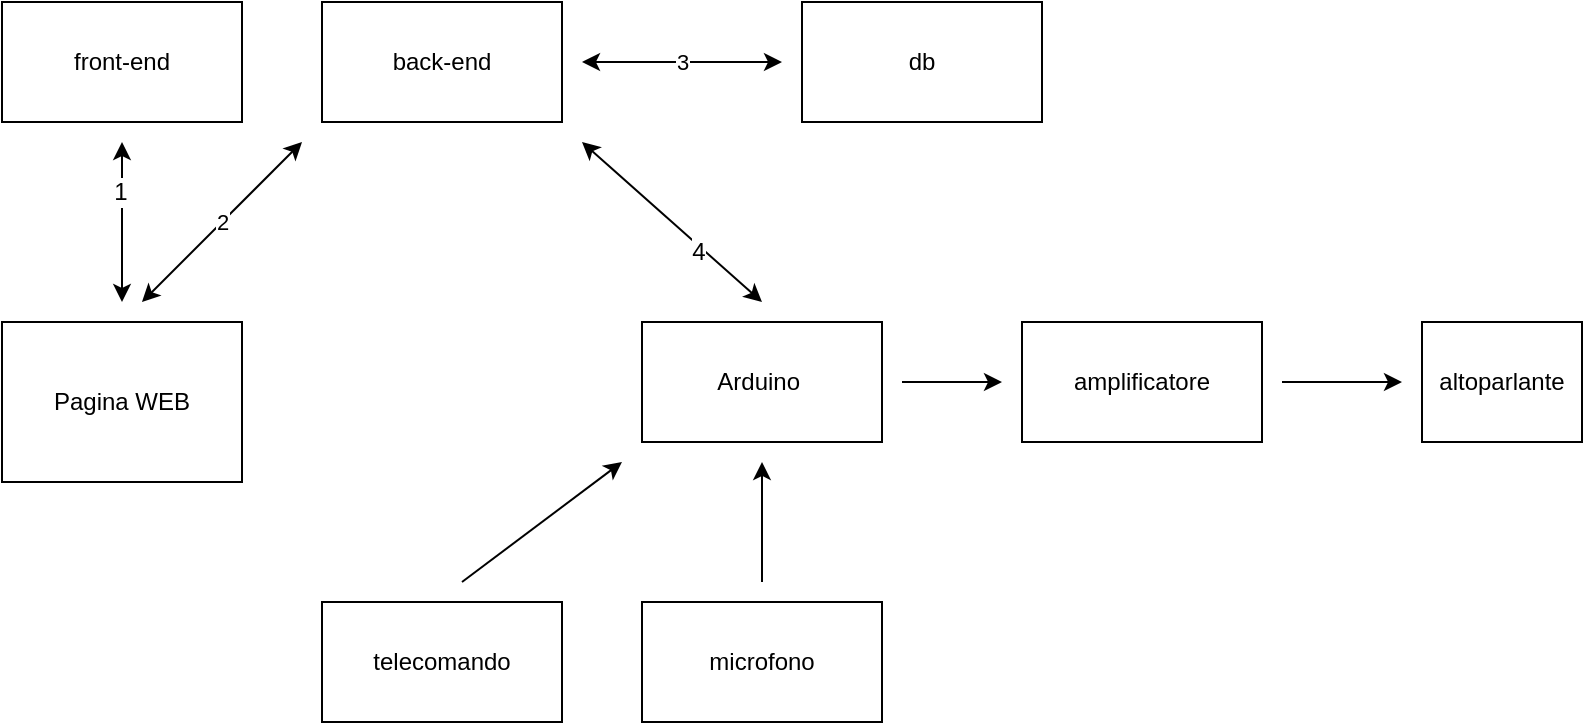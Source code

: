 <mxfile pages="1" version="11.2.4" type="github"><diagram id="GBmZ81zMhnk-tfJnijHK" name="Page-1"><mxGraphModel dx="1426" dy="964" grid="1" gridSize="10" guides="1" tooltips="1" connect="1" arrows="1" fold="1" page="1" pageScale="1" pageWidth="850" pageHeight="1100" math="0" shadow="0"><root><mxCell id="0"/><mxCell id="1" parent="0"/><mxCell id="MAP8RoxVUS0iHvaI5F99-1" value="Pagina WEB" style="rounded=0;whiteSpace=wrap;html=1;" vertex="1" parent="1"><mxGeometry x="40" y="280" width="120" height="80" as="geometry"/></mxCell><mxCell id="MAP8RoxVUS0iHvaI5F99-2" value="front-end" style="rounded=0;whiteSpace=wrap;html=1;" vertex="1" parent="1"><mxGeometry x="40" y="120" width="120" height="60" as="geometry"/></mxCell><mxCell id="MAP8RoxVUS0iHvaI5F99-3" value="back-end" style="rounded=0;whiteSpace=wrap;html=1;" vertex="1" parent="1"><mxGeometry x="200" y="120" width="120" height="60" as="geometry"/></mxCell><mxCell id="MAP8RoxVUS0iHvaI5F99-4" value="db" style="rounded=0;whiteSpace=wrap;html=1;" vertex="1" parent="1"><mxGeometry x="440" y="120" width="120" height="60" as="geometry"/></mxCell><mxCell id="MAP8RoxVUS0iHvaI5F99-5" value="Arduino&amp;nbsp;" style="rounded=0;whiteSpace=wrap;html=1;" vertex="1" parent="1"><mxGeometry x="360" y="280" width="120" height="60" as="geometry"/></mxCell><mxCell id="MAP8RoxVUS0iHvaI5F99-7" value="" style="endArrow=classic;startArrow=classic;html=1;" edge="1" parent="1"><mxGeometry width="50" height="50" relative="1" as="geometry"><mxPoint x="100" y="270" as="sourcePoint"/><mxPoint x="100" y="190" as="targetPoint"/></mxGeometry></mxCell><mxCell id="MAP8RoxVUS0iHvaI5F99-9" value="1" style="text;html=1;resizable=0;points=[];align=center;verticalAlign=middle;labelBackgroundColor=#ffffff;" vertex="1" connectable="0" parent="MAP8RoxVUS0iHvaI5F99-7"><mxGeometry x="0.375" y="1" relative="1" as="geometry"><mxPoint as="offset"/></mxGeometry></mxCell><mxCell id="MAP8RoxVUS0iHvaI5F99-8" value="2" style="endArrow=classic;startArrow=classic;html=1;" edge="1" parent="1"><mxGeometry width="50" height="50" relative="1" as="geometry"><mxPoint x="110" y="270" as="sourcePoint"/><mxPoint x="190" y="190" as="targetPoint"/></mxGeometry></mxCell><mxCell id="MAP8RoxVUS0iHvaI5F99-10" value="3" style="endArrow=classic;startArrow=classic;html=1;" edge="1" parent="1"><mxGeometry width="50" height="50" relative="1" as="geometry"><mxPoint x="330" y="150" as="sourcePoint"/><mxPoint x="430" y="150" as="targetPoint"/></mxGeometry></mxCell><mxCell id="MAP8RoxVUS0iHvaI5F99-12" value="" style="endArrow=classic;startArrow=classic;html=1;" edge="1" parent="1"><mxGeometry width="50" height="50" relative="1" as="geometry"><mxPoint x="420" y="270" as="sourcePoint"/><mxPoint x="330" y="190" as="targetPoint"/></mxGeometry></mxCell><mxCell id="MAP8RoxVUS0iHvaI5F99-13" value="4" style="text;html=1;resizable=0;points=[];align=center;verticalAlign=middle;labelBackgroundColor=#ffffff;" vertex="1" connectable="0" parent="MAP8RoxVUS0iHvaI5F99-12"><mxGeometry x="-0.315" y="3" relative="1" as="geometry"><mxPoint as="offset"/></mxGeometry></mxCell><mxCell id="MAP8RoxVUS0iHvaI5F99-14" value="amplificatore" style="rounded=0;whiteSpace=wrap;html=1;" vertex="1" parent="1"><mxGeometry x="550" y="280" width="120" height="60" as="geometry"/></mxCell><mxCell id="MAP8RoxVUS0iHvaI5F99-19" value="" style="endArrow=classic;html=1;" edge="1" parent="1"><mxGeometry width="50" height="50" relative="1" as="geometry"><mxPoint x="490" y="310" as="sourcePoint"/><mxPoint x="540" y="310" as="targetPoint"/></mxGeometry></mxCell><mxCell id="MAP8RoxVUS0iHvaI5F99-20" value="altoparlante" style="rounded=0;whiteSpace=wrap;html=1;" vertex="1" parent="1"><mxGeometry x="750" y="280" width="80" height="60" as="geometry"/></mxCell><mxCell id="MAP8RoxVUS0iHvaI5F99-21" value="" style="endArrow=classic;html=1;" edge="1" parent="1"><mxGeometry width="50" height="50" relative="1" as="geometry"><mxPoint x="680" y="310" as="sourcePoint"/><mxPoint x="740" y="310" as="targetPoint"/></mxGeometry></mxCell><mxCell id="MAP8RoxVUS0iHvaI5F99-28" value="microfono" style="rounded=0;whiteSpace=wrap;html=1;" vertex="1" parent="1"><mxGeometry x="360" y="420" width="120" height="60" as="geometry"/></mxCell><mxCell id="MAP8RoxVUS0iHvaI5F99-29" value="" style="endArrow=classic;html=1;" edge="1" parent="1"><mxGeometry width="50" height="50" relative="1" as="geometry"><mxPoint x="420" y="410" as="sourcePoint"/><mxPoint x="420" y="350" as="targetPoint"/></mxGeometry></mxCell><mxCell id="MAP8RoxVUS0iHvaI5F99-30" value="" style="endArrow=classic;html=1;" edge="1" parent="1"><mxGeometry width="50" height="50" relative="1" as="geometry"><mxPoint x="270" y="410" as="sourcePoint"/><mxPoint x="350" y="350" as="targetPoint"/></mxGeometry></mxCell><mxCell id="MAP8RoxVUS0iHvaI5F99-31" value="telecomando" style="rounded=0;whiteSpace=wrap;html=1;" vertex="1" parent="1"><mxGeometry x="200" y="420" width="120" height="60" as="geometry"/></mxCell></root></mxGraphModel></diagram></mxfile>